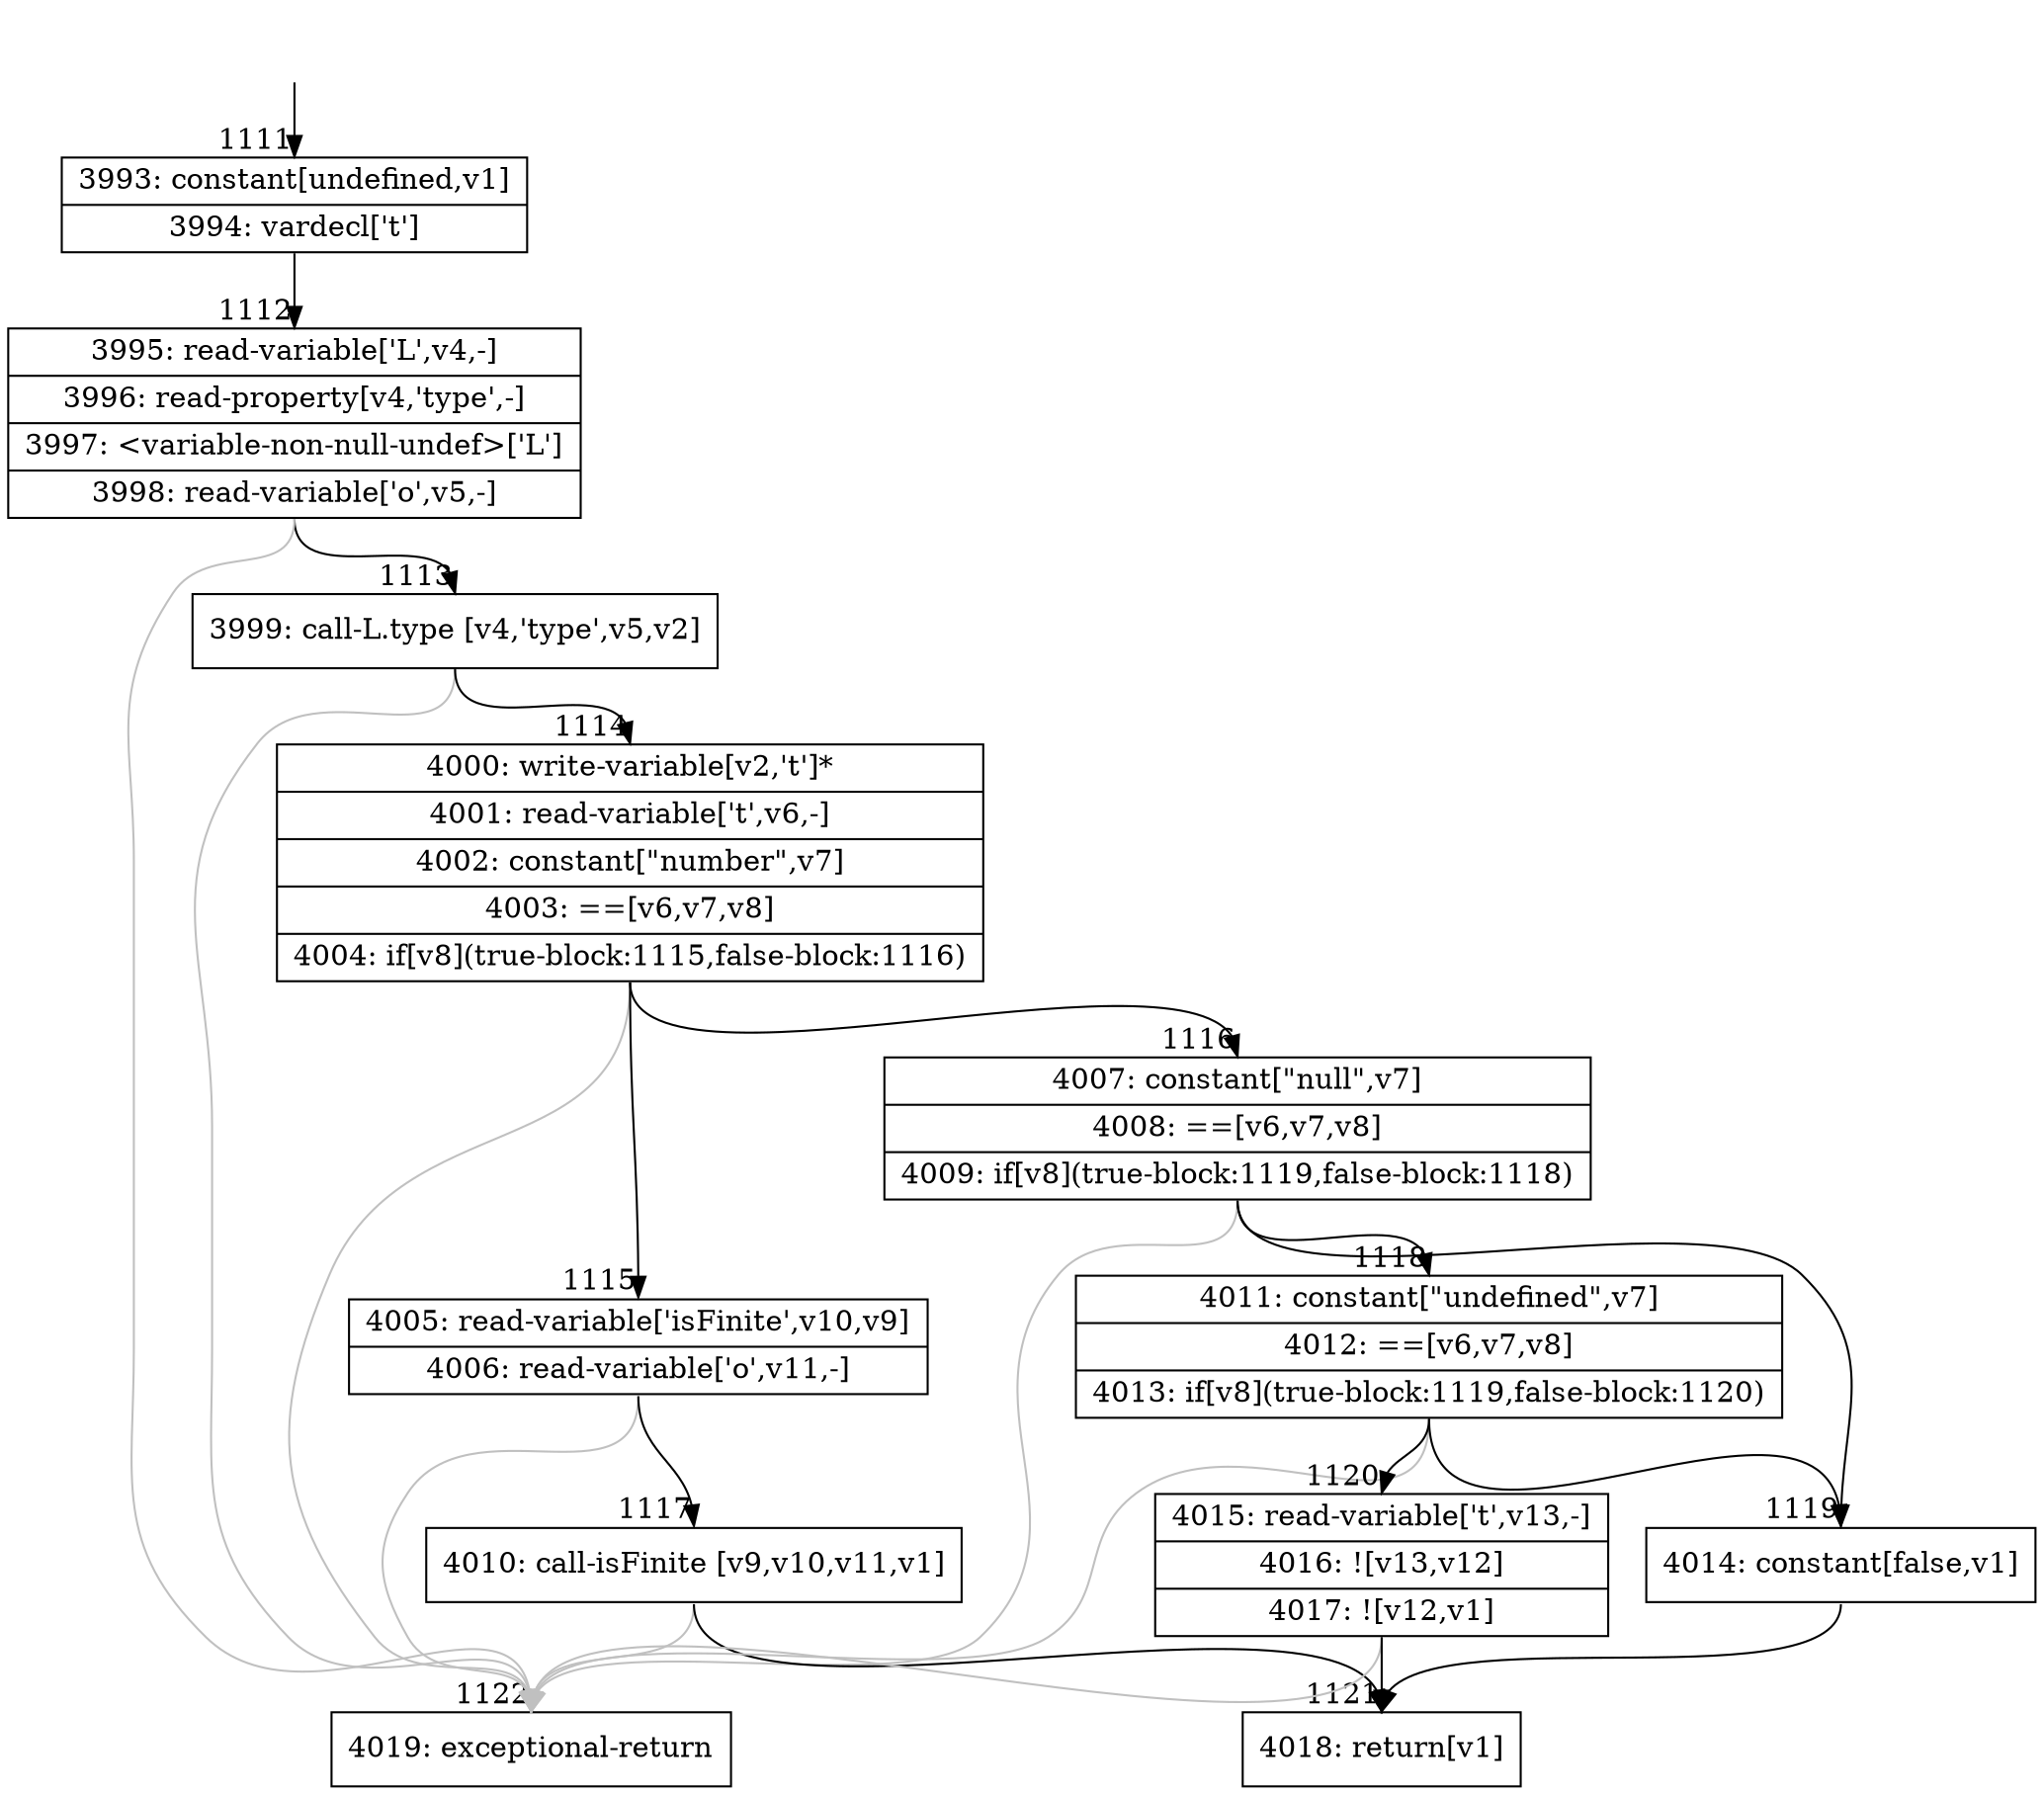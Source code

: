 digraph {
rankdir="TD"
BB_entry55[shape=none,label=""];
BB_entry55 -> BB1111 [tailport=s, headport=n, headlabel="    1111"]
BB1111 [shape=record label="{3993: constant[undefined,v1]|3994: vardecl['t']}" ] 
BB1111 -> BB1112 [tailport=s, headport=n, headlabel="      1112"]
BB1112 [shape=record label="{3995: read-variable['L',v4,-]|3996: read-property[v4,'type',-]|3997: \<variable-non-null-undef\>['L']|3998: read-variable['o',v5,-]}" ] 
BB1112 -> BB1113 [tailport=s, headport=n, headlabel="      1113"]
BB1112 -> BB1122 [tailport=s, headport=n, color=gray, headlabel="      1122"]
BB1113 [shape=record label="{3999: call-L.type [v4,'type',v5,v2]}" ] 
BB1113 -> BB1114 [tailport=s, headport=n, headlabel="      1114"]
BB1113 -> BB1122 [tailport=s, headport=n, color=gray]
BB1114 [shape=record label="{4000: write-variable[v2,'t']*|4001: read-variable['t',v6,-]|4002: constant[\"number\",v7]|4003: ==[v6,v7,v8]|4004: if[v8](true-block:1115,false-block:1116)}" ] 
BB1114 -> BB1115 [tailport=s, headport=n, headlabel="      1115"]
BB1114 -> BB1116 [tailport=s, headport=n, headlabel="      1116"]
BB1114 -> BB1122 [tailport=s, headport=n, color=gray]
BB1115 [shape=record label="{4005: read-variable['isFinite',v10,v9]|4006: read-variable['o',v11,-]}" ] 
BB1115 -> BB1117 [tailport=s, headport=n, headlabel="      1117"]
BB1115 -> BB1122 [tailport=s, headport=n, color=gray]
BB1116 [shape=record label="{4007: constant[\"null\",v7]|4008: ==[v6,v7,v8]|4009: if[v8](true-block:1119,false-block:1118)}" ] 
BB1116 -> BB1119 [tailport=s, headport=n, headlabel="      1119"]
BB1116 -> BB1118 [tailport=s, headport=n, headlabel="      1118"]
BB1116 -> BB1122 [tailport=s, headport=n, color=gray]
BB1117 [shape=record label="{4010: call-isFinite [v9,v10,v11,v1]}" ] 
BB1117 -> BB1121 [tailport=s, headport=n, headlabel="      1121"]
BB1117 -> BB1122 [tailport=s, headport=n, color=gray]
BB1118 [shape=record label="{4011: constant[\"undefined\",v7]|4012: ==[v6,v7,v8]|4013: if[v8](true-block:1119,false-block:1120)}" ] 
BB1118 -> BB1119 [tailport=s, headport=n]
BB1118 -> BB1120 [tailport=s, headport=n, headlabel="      1120"]
BB1118 -> BB1122 [tailport=s, headport=n, color=gray]
BB1119 [shape=record label="{4014: constant[false,v1]}" ] 
BB1119 -> BB1121 [tailport=s, headport=n]
BB1120 [shape=record label="{4015: read-variable['t',v13,-]|4016: ![v13,v12]|4017: ![v12,v1]}" ] 
BB1120 -> BB1121 [tailport=s, headport=n]
BB1120 -> BB1122 [tailport=s, headport=n, color=gray]
BB1121 [shape=record label="{4018: return[v1]}" ] 
BB1122 [shape=record label="{4019: exceptional-return}" ] 
//#$~ 1784
}
